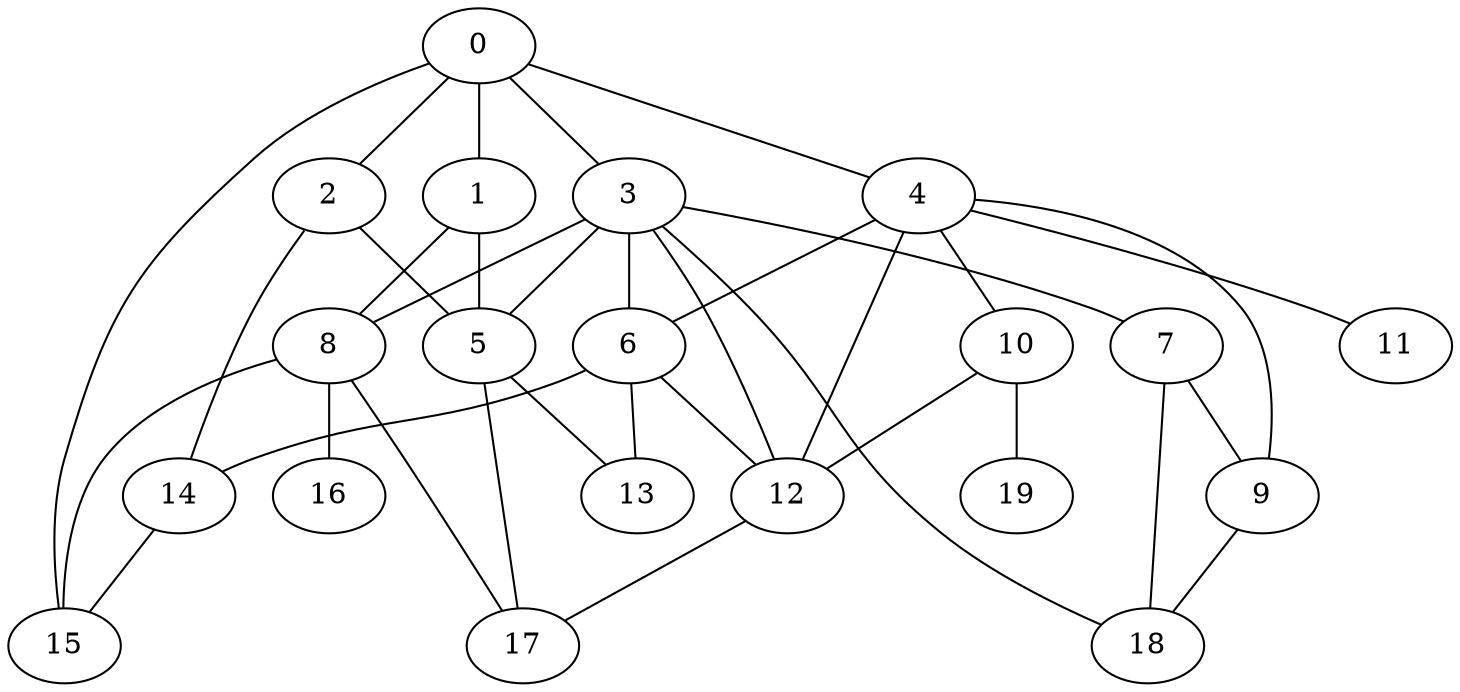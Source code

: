 
graph graphname {
    0 -- 1
0 -- 2
0 -- 3
0 -- 4
0 -- 15
1 -- 8
1 -- 5
2 -- 5
2 -- 14
3 -- 8
3 -- 5
3 -- 6
3 -- 7
3 -- 12
3 -- 18
4 -- 9
4 -- 10
4 -- 11
4 -- 12
4 -- 6
5 -- 17
5 -- 13
6 -- 13
6 -- 14
6 -- 12
7 -- 18
7 -- 9
8 -- 16
8 -- 17
8 -- 15
9 -- 18
10 -- 19
10 -- 12
12 -- 17
14 -- 15

}
